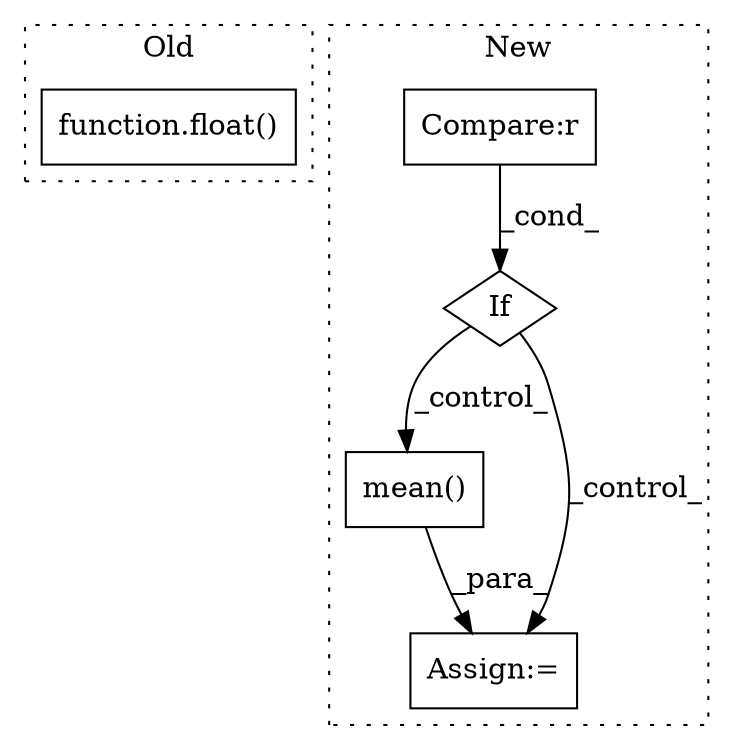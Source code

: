 digraph G {
subgraph cluster0 {
1 [label="function.float()" a="75" s="3898,3921" l="6,1" shape="box"];
label = "Old";
style="dotted";
}
subgraph cluster1 {
2 [label="mean()" a="75" s="3723" l="41" shape="box"];
3 [label="If" a="96" s="3600" l="3" shape="diamond"];
4 [label="Compare:r" a="40" s="3603" l="36" shape="box"];
5 [label="Assign:=" a="68" s="3720" l="3" shape="box"];
label = "New";
style="dotted";
}
2 -> 5 [label="_para_"];
3 -> 2 [label="_control_"];
3 -> 5 [label="_control_"];
4 -> 3 [label="_cond_"];
}